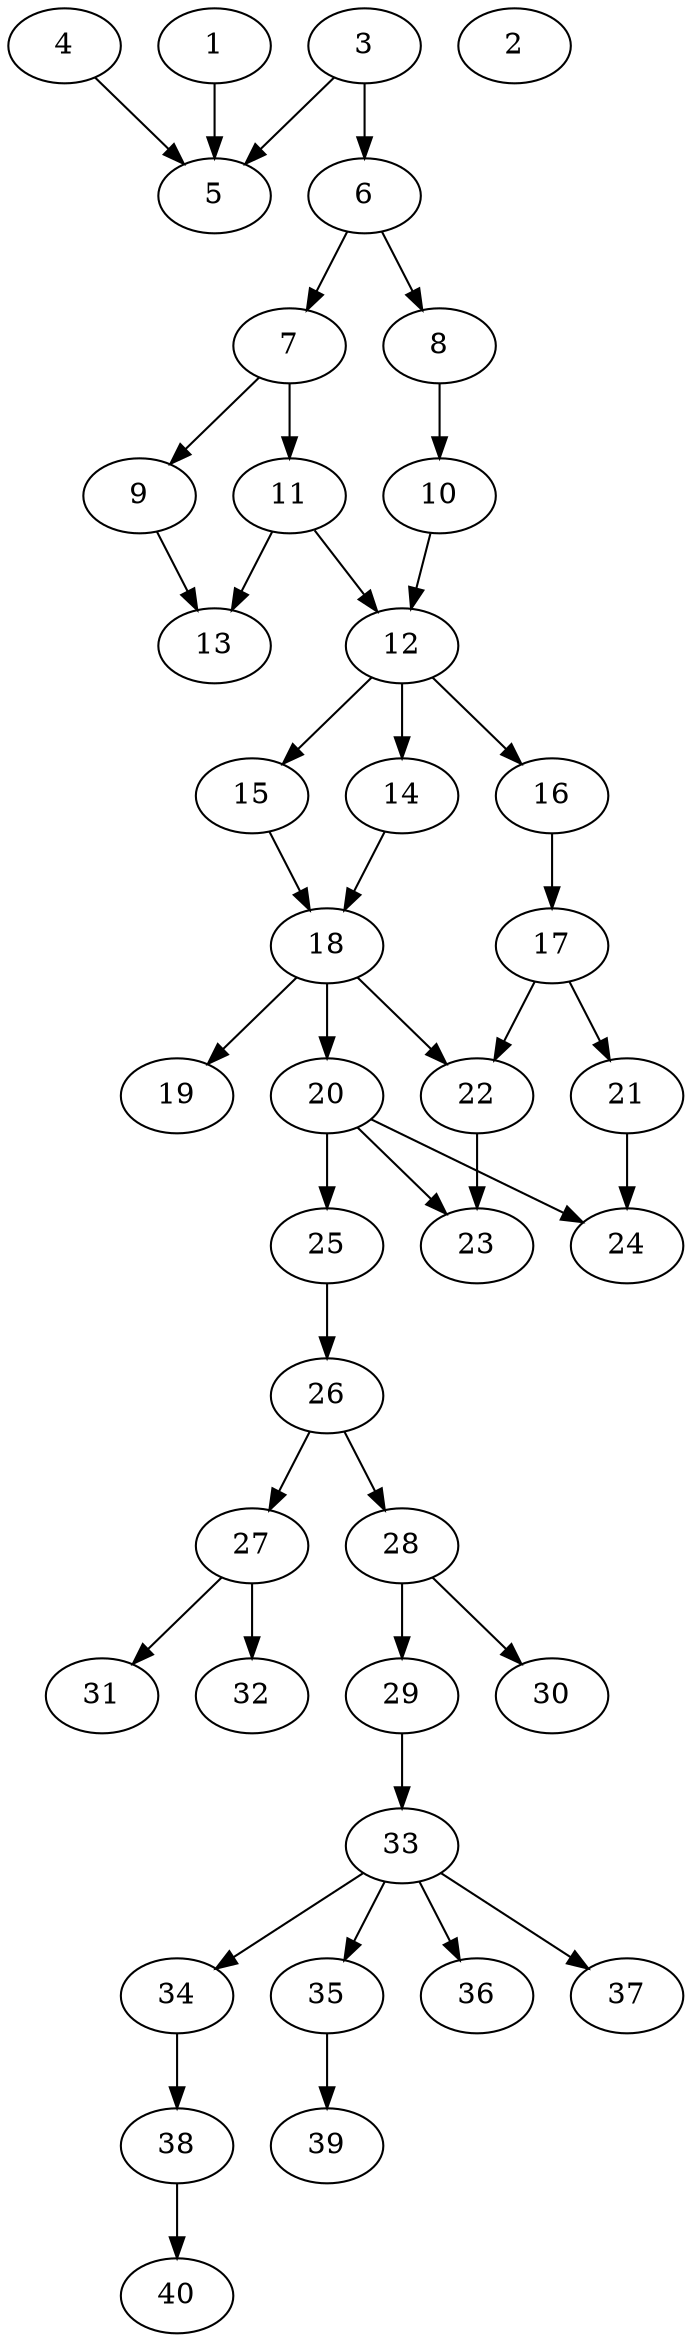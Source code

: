 // DAG automatically generated by daggen at Thu Oct  3 14:06:48 2019
// ./daggen --dot -n 40 --ccr 0.5 --fat 0.3 --regular 0.5 --density 0.6 --mindata 5242880 --maxdata 52428800 
digraph G {
  1 [size="96378880", alpha="0.10", expect_size="48189440"] 
  1 -> 5 [size ="48189440"]
  2 [size="49420288", alpha="0.08", expect_size="24710144"] 
  3 [size="58830848", alpha="0.08", expect_size="29415424"] 
  3 -> 5 [size ="29415424"]
  3 -> 6 [size ="29415424"]
  4 [size="34363392", alpha="0.16", expect_size="17181696"] 
  4 -> 5 [size ="17181696"]
  5 [size="68132864", alpha="0.19", expect_size="34066432"] 
  6 [size="55754752", alpha="0.09", expect_size="27877376"] 
  6 -> 7 [size ="27877376"]
  6 -> 8 [size ="27877376"]
  7 [size="23392256", alpha="0.02", expect_size="11696128"] 
  7 -> 9 [size ="11696128"]
  7 -> 11 [size ="11696128"]
  8 [size="55984128", alpha="0.15", expect_size="27992064"] 
  8 -> 10 [size ="27992064"]
  9 [size="58613760", alpha="0.13", expect_size="29306880"] 
  9 -> 13 [size ="29306880"]
  10 [size="63584256", alpha="0.01", expect_size="31792128"] 
  10 -> 12 [size ="31792128"]
  11 [size="76873728", alpha="0.14", expect_size="38436864"] 
  11 -> 12 [size ="38436864"]
  11 -> 13 [size ="38436864"]
  12 [size="31791104", alpha="0.17", expect_size="15895552"] 
  12 -> 14 [size ="15895552"]
  12 -> 15 [size ="15895552"]
  12 -> 16 [size ="15895552"]
  13 [size="69978112", alpha="0.06", expect_size="34989056"] 
  14 [size="14174208", alpha="0.16", expect_size="7087104"] 
  14 -> 18 [size ="7087104"]
  15 [size="91027456", alpha="0.12", expect_size="45513728"] 
  15 -> 18 [size ="45513728"]
  16 [size="86499328", alpha="0.10", expect_size="43249664"] 
  16 -> 17 [size ="43249664"]
  17 [size="34105344", alpha="0.19", expect_size="17052672"] 
  17 -> 21 [size ="17052672"]
  17 -> 22 [size ="17052672"]
  18 [size="44724224", alpha="0.04", expect_size="22362112"] 
  18 -> 19 [size ="22362112"]
  18 -> 20 [size ="22362112"]
  18 -> 22 [size ="22362112"]
  19 [size="22571008", alpha="0.18", expect_size="11285504"] 
  20 [size="83185664", alpha="0.11", expect_size="41592832"] 
  20 -> 23 [size ="41592832"]
  20 -> 24 [size ="41592832"]
  20 -> 25 [size ="41592832"]
  21 [size="88375296", alpha="0.02", expect_size="44187648"] 
  21 -> 24 [size ="44187648"]
  22 [size="59850752", alpha="0.01", expect_size="29925376"] 
  22 -> 23 [size ="29925376"]
  23 [size="45879296", alpha="0.11", expect_size="22939648"] 
  24 [size="76267520", alpha="0.06", expect_size="38133760"] 
  25 [size="58793984", alpha="0.13", expect_size="29396992"] 
  25 -> 26 [size ="29396992"]
  26 [size="18737152", alpha="0.09", expect_size="9368576"] 
  26 -> 27 [size ="9368576"]
  26 -> 28 [size ="9368576"]
  27 [size="66572288", alpha="0.08", expect_size="33286144"] 
  27 -> 31 [size ="33286144"]
  27 -> 32 [size ="33286144"]
  28 [size="60399616", alpha="0.17", expect_size="30199808"] 
  28 -> 29 [size ="30199808"]
  28 -> 30 [size ="30199808"]
  29 [size="80021504", alpha="0.16", expect_size="40010752"] 
  29 -> 33 [size ="40010752"]
  30 [size="70748160", alpha="0.06", expect_size="35374080"] 
  31 [size="27990016", alpha="0.11", expect_size="13995008"] 
  32 [size="37644288", alpha="0.20", expect_size="18822144"] 
  33 [size="44275712", alpha="0.01", expect_size="22137856"] 
  33 -> 34 [size ="22137856"]
  33 -> 35 [size ="22137856"]
  33 -> 36 [size ="22137856"]
  33 -> 37 [size ="22137856"]
  34 [size="96227328", alpha="0.04", expect_size="48113664"] 
  34 -> 38 [size ="48113664"]
  35 [size="28637184", alpha="0.03", expect_size="14318592"] 
  35 -> 39 [size ="14318592"]
  36 [size="87896064", alpha="0.18", expect_size="43948032"] 
  37 [size="36157440", alpha="0.19", expect_size="18078720"] 
  38 [size="75073536", alpha="0.07", expect_size="37536768"] 
  38 -> 40 [size ="37536768"]
  39 [size="61399040", alpha="0.17", expect_size="30699520"] 
  40 [size="43261952", alpha="0.03", expect_size="21630976"] 
}
